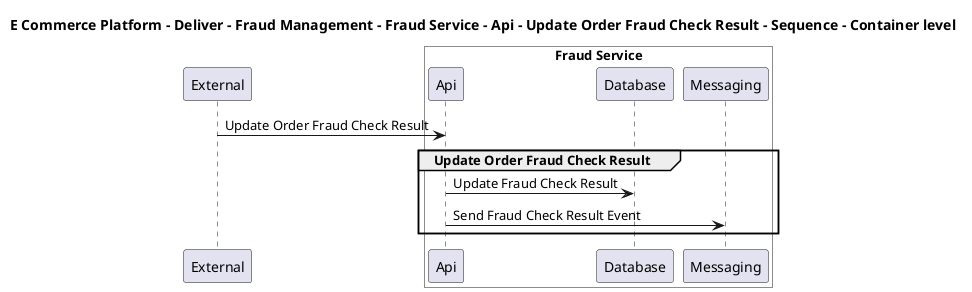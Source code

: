 @startuml

title E Commerce Platform - Deliver - Fraud Management - Fraud Service - Api - Update Order Fraud Check Result - Sequence - Container level

participant "External" as C4InterFlow.SoftwareSystems.ExternalSystem

box "Fraud Service" #White
    participant "Api" as ECommercePlatform.Deliver.FraudManagement.SoftwareSystems.FraudService.Containers.Api
    participant "Database" as ECommercePlatform.Deliver.FraudManagement.SoftwareSystems.FraudService.Containers.Database
    participant "Messaging" as ECommercePlatform.Deliver.FraudManagement.SoftwareSystems.FraudService.Containers.Messaging
end box


C4InterFlow.SoftwareSystems.ExternalSystem -> ECommercePlatform.Deliver.FraudManagement.SoftwareSystems.FraudService.Containers.Api : Update Order Fraud Check Result
group Update Order Fraud Check Result
ECommercePlatform.Deliver.FraudManagement.SoftwareSystems.FraudService.Containers.Api -> ECommercePlatform.Deliver.FraudManagement.SoftwareSystems.FraudService.Containers.Database : Update Fraud Check Result
ECommercePlatform.Deliver.FraudManagement.SoftwareSystems.FraudService.Containers.Api -> ECommercePlatform.Deliver.FraudManagement.SoftwareSystems.FraudService.Containers.Messaging : Send Fraud Check Result Event
end


@enduml
